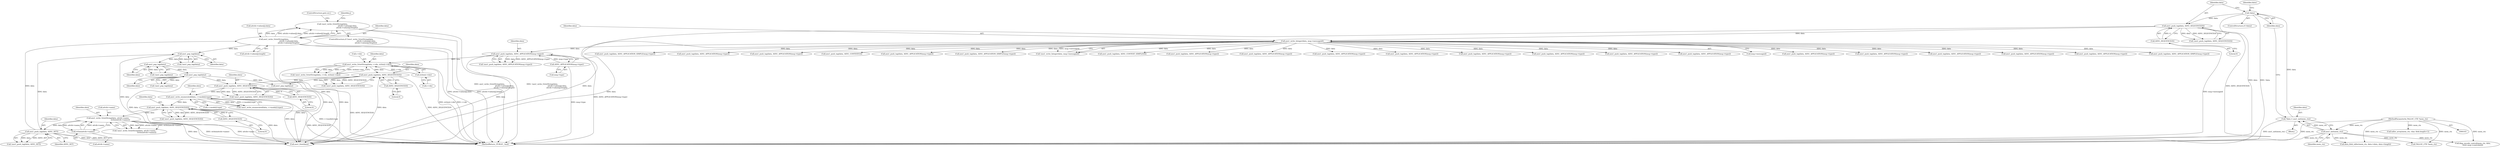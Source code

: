 digraph "0_samba_530d50a1abdcdf4d1775652d4c456c1274d83d8d@API" {
"1000782" [label="(Call,!asn1_write_OctetString(data,\n                                                       attrib->values[j].data,\n                                                      attrib->values[j].length))"];
"1000783" [label="(Call,asn1_write_OctetString(data,\n                                                       attrib->values[j].data,\n                                                      attrib->values[j].length))"];
"1000765" [label="(Call,asn1_push_tag(data, ASN1_SET))"];
"1000753" [label="(Call,asn1_write_OctetString(data, attrib->name,\n                                              strlen(attrib->name)))"];
"1000746" [label="(Call,asn1_push_tag(data, ASN1_SEQUENCE(0)))"];
"1000734" [label="(Call,asn1_write_enumerated(data, r->mods[i].type))"];
"1000727" [label="(Call,asn1_push_tag(data, ASN1_SEQUENCE(0)))"];
"1000812" [label="(Call,asn1_pop_tag(data))"];
"1000807" [label="(Call,asn1_pop_tag(data))"];
"1000802" [label="(Call,asn1_pop_tag(data))"];
"1000697" [label="(Call,asn1_push_tag(data, ASN1_SEQUENCE(0)))"];
"1000685" [label="(Call,asn1_write_OctetString(data, r->dn, strlen(r->dn)))"];
"1000676" [label="(Call,asn1_push_tag(data, ASN1_APPLICATION(msg->type)))"];
"1000129" [label="(Call,asn1_write_Integer(data, msg->messageid))"];
"1000122" [label="(Call,asn1_push_tag(data, ASN1_SEQUENCE(0)))"];
"1000116" [label="(Call,!data)"];
"1000109" [label="(Call,*data = asn1_init(mem_ctx))"];
"1000111" [label="(Call,asn1_init(mem_ctx))"];
"1000106" [label="(MethodParameterIn,TALLOC_CTX *mem_ctx)"];
"1000124" [label="(Call,ASN1_SEQUENCE(0))"];
"1000678" [label="(Call,ASN1_APPLICATION(msg->type))"];
"1000690" [label="(Call,strlen(r->dn))"];
"1000699" [label="(Call,ASN1_SEQUENCE(0))"];
"1000729" [label="(Call,ASN1_SEQUENCE(0))"];
"1000748" [label="(Call,ASN1_SEQUENCE(0))"];
"1000758" [label="(Call,strlen(attrib->name))"];
"1000506" [label="(Call,asn1_push_tag(data, ASN1_APPLICATION(msg->type)))"];
"1000728" [label="(Identifier,data)"];
"1000131" [label="(Call,msg->messageid)"];
"1000309" [label="(Call,asn1_push_tag(data, ASN1_APPLICATION(msg->type)))"];
"1000871" [label="(Call,asn1_push_tag(data, ASN1_APPLICATION(msg->type)))"];
"1000107" [label="(Block,)"];
"1000109" [label="(Call,*data = asn1_init(mem_ctx))"];
"1000678" [label="(Call,ASN1_APPLICATION(msg->type))"];
"1000691" [label="(Call,r->dn)"];
"1000123" [label="(Identifier,data)"];
"1000700" [label="(Literal,0)"];
"1000839" [label="(Call,asn1_push_tag(data, ASN1_APPLICATION(msg->type)))"];
"1000748" [label="(Call,ASN1_SEQUENCE(0))"];
"1000752" [label="(Call,!asn1_write_OctetString(data, attrib->name,\n                                              strlen(attrib->name)))"];
"1000684" [label="(Call,!asn1_write_OctetString(data, r->dn, strlen(r->dn)))"];
"1000749" [label="(Literal,0)"];
"1000802" [label="(Call,asn1_pop_tag(data))"];
"1001664" [label="(Call,TALLOC_CTX *mem_ctx)"];
"1000785" [label="(Call,attrib->values[j].data)"];
"1001671" [label="(Call,talloc_array(mem_ctx, char, blob.length+1))"];
"1000686" [label="(Identifier,data)"];
"1000122" [label="(Call,asn1_push_tag(data, ASN1_SEQUENCE(0)))"];
"1000733" [label="(Call,!asn1_write_enumerated(data, r->mods[i].type))"];
"1000687" [label="(Call,r->dn)"];
"1001414" [label="(Call,asn1_push_tag(data, ASN1_APPLICATION(msg->type)))"];
"1001646" [label="(Call,data_blob_talloc(mem_ctx, data->data, data->length))"];
"1000119" [label="(Identifier,false)"];
"1000735" [label="(Identifier,data)"];
"1000801" [label="(Call,!asn1_pop_tag(data))"];
"1000125" [label="(Literal,0)"];
"1000675" [label="(Call,!asn1_push_tag(data, ASN1_APPLICATION(msg->type)))"];
"1000676" [label="(Call,asn1_push_tag(data, ASN1_APPLICATION(msg->type)))"];
"1000784" [label="(Identifier,data)"];
"1000813" [label="(Identifier,data)"];
"1001310" [label="(Call,asn1_push_tag(data, ASN1_APPLICATION(msg->type)))"];
"1000792" [label="(Call,attrib->values[j].length)"];
"1000817" [label="(Call,asn1_pop_tag(data))"];
"1001044" [label="(Call,asn1_push_tag(data, ASN1_APPLICATION_SIMPLE(msg->type)))"];
"1000698" [label="(Identifier,data)"];
"1000121" [label="(Call,!asn1_push_tag(data, ASN1_SEQUENCE(0)))"];
"1000111" [label="(Call,asn1_init(mem_ctx))"];
"1001342" [label="(Call,asn1_push_tag(data, ASN1_APPLICATION_SIMPLE(msg->type)))"];
"1000745" [label="(Call,!asn1_push_tag(data, ASN1_SEQUENCE(0)))"];
"1000759" [label="(Call,attrib->name)"];
"1001082" [label="(Call,asn1_push_tag(data, ASN1_APPLICATION(msg->type)))"];
"1000747" [label="(Identifier,data)"];
"1001012" [label="(Call,asn1_push_tag(data, ASN1_APPLICATION(msg->type)))"];
"1000225" [label="(Call,asn1_push_tag(data, ASN1_CONTEXT(3)))"];
"1001233" [label="(Call,asn1_push_tag(data, ASN1_APPLICATION(msg->type)))"];
"1000112" [label="(Identifier,mem_ctx)"];
"1000754" [label="(Identifier,data)"];
"1000353" [label="(Call,asn1_push_tag(data, ASN1_APPLICATION_SIMPLE(msg->type)))"];
"1000781" [label="(ControlStructure,if (!asn1_write_OctetString(data,\n                                                       attrib->values[j].data,\n                                                      attrib->values[j].length)))"];
"1000110" [label="(Identifier,data)"];
"1000729" [label="(Call,ASN1_SEQUENCE(0))"];
"1000128" [label="(Call,!asn1_write_Integer(data, msg->messageid))"];
"1000811" [label="(Call,!asn1_pop_tag(data))"];
"1000195" [label="(Call,asn1_push_tag(data, ASN1_CONTEXT_SIMPLE(0)))"];
"1000764" [label="(Call,!asn1_push_tag(data, ASN1_SET))"];
"1000379" [label="(Call,asn1_push_tag(data, ASN1_APPLICATION(msg->type)))"];
"1000644" [label="(Call,asn1_push_tag(data, ASN1_APPLICATION(msg->type)))"];
"1000746" [label="(Call,asn1_push_tag(data, ASN1_SEQUENCE(0)))"];
"1000129" [label="(Call,asn1_write_Integer(data, msg->messageid))"];
"1001201" [label="(Call,asn1_push_tag(data, ASN1_APPLICATION(msg->type)))"];
"1000765" [label="(Call,asn1_push_tag(data, ASN1_SET))"];
"1000753" [label="(Call,asn1_write_OctetString(data, attrib->name,\n                                              strlen(attrib->name)))"];
"1001696" [label="(MethodReturn,_PUBLIC_ bool)"];
"1000730" [label="(Literal,0)"];
"1000153" [label="(Call,asn1_push_tag(data, ASN1_APPLICATION(msg->type)))"];
"1000130" [label="(Identifier,data)"];
"1000679" [label="(Call,msg->type)"];
"1000685" [label="(Call,asn1_write_OctetString(data, r->dn, strlen(r->dn)))"];
"1000726" [label="(Call,!asn1_push_tag(data, ASN1_SEQUENCE(0)))"];
"1000803" [label="(Identifier,data)"];
"1000734" [label="(Call,asn1_write_enumerated(data, r->mods[i].type))"];
"1000808" [label="(Identifier,data)"];
"1001611" [label="(Call,ldap_encode_control(mem_ctx, data,\n\t\t\t\t\t\t msg->controls[i]))"];
"1000766" [label="(Identifier,data)"];
"1000799" [label="(ControlStructure,goto err;)"];
"1001496" [label="(Call,asn1_push_tag(data, ASN1_APPLICATION(msg->type)))"];
"1000806" [label="(Call,!asn1_pop_tag(data))"];
"1000736" [label="(Call,r->mods[i].type)"];
"1000727" [label="(Call,asn1_push_tag(data, ASN1_SEQUENCE(0)))"];
"1001376" [label="(Call,asn1_push_tag(data, ASN1_APPLICATION(msg->type)))"];
"1000677" [label="(Identifier,data)"];
"1000767" [label="(Identifier,ASN1_SET)"];
"1000690" [label="(Call,strlen(r->dn))"];
"1001114" [label="(Call,asn1_push_tag(data, ASN1_APPLICATION(msg->type)))"];
"1000124" [label="(Call,ASN1_SEQUENCE(0))"];
"1000807" [label="(Call,asn1_pop_tag(data))"];
"1000755" [label="(Call,attrib->name)"];
"1000758" [label="(Call,strlen(attrib->name))"];
"1000812" [label="(Call,asn1_pop_tag(data))"];
"1000783" [label="(Call,asn1_write_OctetString(data,\n                                                       attrib->values[j].data,\n                                                      attrib->values[j].length))"];
"1000106" [label="(MethodParameterIn,TALLOC_CTX *mem_ctx)"];
"1000696" [label="(Call,!asn1_push_tag(data, ASN1_SEQUENCE(0)))"];
"1001659" [label="(Call,asn1_free(data))"];
"1000115" [label="(ControlStructure,if (!data))"];
"1000779" [label="(Identifier,j)"];
"1000699" [label="(Call,ASN1_SEQUENCE(0))"];
"1000116" [label="(Call,!data)"];
"1000117" [label="(Identifier,data)"];
"1000782" [label="(Call,!asn1_write_OctetString(data,\n                                                       attrib->values[j].data,\n                                                      attrib->values[j].length))"];
"1000697" [label="(Call,asn1_push_tag(data, ASN1_SEQUENCE(0)))"];
"1000782" -> "1000781"  [label="AST: "];
"1000782" -> "1000783"  [label="CFG: "];
"1000783" -> "1000782"  [label="AST: "];
"1000799" -> "1000782"  [label="CFG: "];
"1000779" -> "1000782"  [label="CFG: "];
"1000782" -> "1001696"  [label="DDG: asn1_write_OctetString(data,\n                                                       attrib->values[j].data,\n                                                      attrib->values[j].length)"];
"1000782" -> "1001696"  [label="DDG: !asn1_write_OctetString(data,\n                                                       attrib->values[j].data,\n                                                      attrib->values[j].length)"];
"1000783" -> "1000782"  [label="DDG: data"];
"1000783" -> "1000782"  [label="DDG: attrib->values[j].data"];
"1000783" -> "1000782"  [label="DDG: attrib->values[j].length"];
"1000783" -> "1000792"  [label="CFG: "];
"1000784" -> "1000783"  [label="AST: "];
"1000785" -> "1000783"  [label="AST: "];
"1000792" -> "1000783"  [label="AST: "];
"1000783" -> "1001696"  [label="DDG: attrib->values[j].data"];
"1000783" -> "1001696"  [label="DDG: attrib->values[j].length"];
"1000765" -> "1000783"  [label="DDG: data"];
"1000783" -> "1000802"  [label="DDG: data"];
"1000783" -> "1001659"  [label="DDG: data"];
"1000765" -> "1000764"  [label="AST: "];
"1000765" -> "1000767"  [label="CFG: "];
"1000766" -> "1000765"  [label="AST: "];
"1000767" -> "1000765"  [label="AST: "];
"1000764" -> "1000765"  [label="CFG: "];
"1000765" -> "1001696"  [label="DDG: ASN1_SET"];
"1000765" -> "1000764"  [label="DDG: data"];
"1000765" -> "1000764"  [label="DDG: ASN1_SET"];
"1000753" -> "1000765"  [label="DDG: data"];
"1000765" -> "1000802"  [label="DDG: data"];
"1000765" -> "1001659"  [label="DDG: data"];
"1000753" -> "1000752"  [label="AST: "];
"1000753" -> "1000758"  [label="CFG: "];
"1000754" -> "1000753"  [label="AST: "];
"1000755" -> "1000753"  [label="AST: "];
"1000758" -> "1000753"  [label="AST: "];
"1000752" -> "1000753"  [label="CFG: "];
"1000753" -> "1001696"  [label="DDG: strlen(attrib->name)"];
"1000753" -> "1001696"  [label="DDG: attrib->name"];
"1000753" -> "1000752"  [label="DDG: data"];
"1000753" -> "1000752"  [label="DDG: attrib->name"];
"1000753" -> "1000752"  [label="DDG: strlen(attrib->name)"];
"1000746" -> "1000753"  [label="DDG: data"];
"1000758" -> "1000753"  [label="DDG: attrib->name"];
"1000753" -> "1000758"  [label="DDG: attrib->name"];
"1000753" -> "1001659"  [label="DDG: data"];
"1000746" -> "1000745"  [label="AST: "];
"1000746" -> "1000748"  [label="CFG: "];
"1000747" -> "1000746"  [label="AST: "];
"1000748" -> "1000746"  [label="AST: "];
"1000745" -> "1000746"  [label="CFG: "];
"1000746" -> "1001696"  [label="DDG: ASN1_SEQUENCE(0)"];
"1000746" -> "1000745"  [label="DDG: data"];
"1000746" -> "1000745"  [label="DDG: ASN1_SEQUENCE(0)"];
"1000734" -> "1000746"  [label="DDG: data"];
"1000748" -> "1000746"  [label="DDG: 0"];
"1000746" -> "1001659"  [label="DDG: data"];
"1000734" -> "1000733"  [label="AST: "];
"1000734" -> "1000736"  [label="CFG: "];
"1000735" -> "1000734"  [label="AST: "];
"1000736" -> "1000734"  [label="AST: "];
"1000733" -> "1000734"  [label="CFG: "];
"1000734" -> "1001696"  [label="DDG: r->mods[i].type"];
"1000734" -> "1000733"  [label="DDG: data"];
"1000734" -> "1000733"  [label="DDG: r->mods[i].type"];
"1000727" -> "1000734"  [label="DDG: data"];
"1000734" -> "1001659"  [label="DDG: data"];
"1000727" -> "1000726"  [label="AST: "];
"1000727" -> "1000729"  [label="CFG: "];
"1000728" -> "1000727"  [label="AST: "];
"1000729" -> "1000727"  [label="AST: "];
"1000726" -> "1000727"  [label="CFG: "];
"1000727" -> "1001696"  [label="DDG: ASN1_SEQUENCE(0)"];
"1000727" -> "1000726"  [label="DDG: data"];
"1000727" -> "1000726"  [label="DDG: ASN1_SEQUENCE(0)"];
"1000812" -> "1000727"  [label="DDG: data"];
"1000697" -> "1000727"  [label="DDG: data"];
"1000729" -> "1000727"  [label="DDG: 0"];
"1000727" -> "1001659"  [label="DDG: data"];
"1000812" -> "1000811"  [label="AST: "];
"1000812" -> "1000813"  [label="CFG: "];
"1000813" -> "1000812"  [label="AST: "];
"1000811" -> "1000812"  [label="CFG: "];
"1000812" -> "1000811"  [label="DDG: data"];
"1000807" -> "1000812"  [label="DDG: data"];
"1000812" -> "1000817"  [label="DDG: data"];
"1000812" -> "1001659"  [label="DDG: data"];
"1000807" -> "1000806"  [label="AST: "];
"1000807" -> "1000808"  [label="CFG: "];
"1000808" -> "1000807"  [label="AST: "];
"1000806" -> "1000807"  [label="CFG: "];
"1000807" -> "1000806"  [label="DDG: data"];
"1000802" -> "1000807"  [label="DDG: data"];
"1000807" -> "1001659"  [label="DDG: data"];
"1000802" -> "1000801"  [label="AST: "];
"1000802" -> "1000803"  [label="CFG: "];
"1000803" -> "1000802"  [label="AST: "];
"1000801" -> "1000802"  [label="CFG: "];
"1000802" -> "1000801"  [label="DDG: data"];
"1000802" -> "1001659"  [label="DDG: data"];
"1000697" -> "1000696"  [label="AST: "];
"1000697" -> "1000699"  [label="CFG: "];
"1000698" -> "1000697"  [label="AST: "];
"1000699" -> "1000697"  [label="AST: "];
"1000696" -> "1000697"  [label="CFG: "];
"1000697" -> "1001696"  [label="DDG: ASN1_SEQUENCE(0)"];
"1000697" -> "1000696"  [label="DDG: data"];
"1000697" -> "1000696"  [label="DDG: ASN1_SEQUENCE(0)"];
"1000685" -> "1000697"  [label="DDG: data"];
"1000699" -> "1000697"  [label="DDG: 0"];
"1000697" -> "1000817"  [label="DDG: data"];
"1000697" -> "1001659"  [label="DDG: data"];
"1000685" -> "1000684"  [label="AST: "];
"1000685" -> "1000690"  [label="CFG: "];
"1000686" -> "1000685"  [label="AST: "];
"1000687" -> "1000685"  [label="AST: "];
"1000690" -> "1000685"  [label="AST: "];
"1000684" -> "1000685"  [label="CFG: "];
"1000685" -> "1001696"  [label="DDG: strlen(r->dn)"];
"1000685" -> "1001696"  [label="DDG: r->dn"];
"1000685" -> "1000684"  [label="DDG: data"];
"1000685" -> "1000684"  [label="DDG: r->dn"];
"1000685" -> "1000684"  [label="DDG: strlen(r->dn)"];
"1000676" -> "1000685"  [label="DDG: data"];
"1000690" -> "1000685"  [label="DDG: r->dn"];
"1000685" -> "1001659"  [label="DDG: data"];
"1000676" -> "1000675"  [label="AST: "];
"1000676" -> "1000678"  [label="CFG: "];
"1000677" -> "1000676"  [label="AST: "];
"1000678" -> "1000676"  [label="AST: "];
"1000675" -> "1000676"  [label="CFG: "];
"1000676" -> "1001696"  [label="DDG: ASN1_APPLICATION(msg->type)"];
"1000676" -> "1000675"  [label="DDG: data"];
"1000676" -> "1000675"  [label="DDG: ASN1_APPLICATION(msg->type)"];
"1000129" -> "1000676"  [label="DDG: data"];
"1000678" -> "1000676"  [label="DDG: msg->type"];
"1000676" -> "1001659"  [label="DDG: data"];
"1000129" -> "1000128"  [label="AST: "];
"1000129" -> "1000131"  [label="CFG: "];
"1000130" -> "1000129"  [label="AST: "];
"1000131" -> "1000129"  [label="AST: "];
"1000128" -> "1000129"  [label="CFG: "];
"1000129" -> "1001696"  [label="DDG: msg->messageid"];
"1000129" -> "1000128"  [label="DDG: data"];
"1000129" -> "1000128"  [label="DDG: msg->messageid"];
"1000122" -> "1000129"  [label="DDG: data"];
"1000129" -> "1000153"  [label="DDG: data"];
"1000129" -> "1000195"  [label="DDG: data"];
"1000129" -> "1000225"  [label="DDG: data"];
"1000129" -> "1000309"  [label="DDG: data"];
"1000129" -> "1000353"  [label="DDG: data"];
"1000129" -> "1000379"  [label="DDG: data"];
"1000129" -> "1000506"  [label="DDG: data"];
"1000129" -> "1000644"  [label="DDG: data"];
"1000129" -> "1000839"  [label="DDG: data"];
"1000129" -> "1000871"  [label="DDG: data"];
"1000129" -> "1001012"  [label="DDG: data"];
"1000129" -> "1001044"  [label="DDG: data"];
"1000129" -> "1001082"  [label="DDG: data"];
"1000129" -> "1001114"  [label="DDG: data"];
"1000129" -> "1001201"  [label="DDG: data"];
"1000129" -> "1001233"  [label="DDG: data"];
"1000129" -> "1001310"  [label="DDG: data"];
"1000129" -> "1001342"  [label="DDG: data"];
"1000129" -> "1001376"  [label="DDG: data"];
"1000129" -> "1001414"  [label="DDG: data"];
"1000129" -> "1001496"  [label="DDG: data"];
"1000129" -> "1001659"  [label="DDG: data"];
"1000122" -> "1000121"  [label="AST: "];
"1000122" -> "1000124"  [label="CFG: "];
"1000123" -> "1000122"  [label="AST: "];
"1000124" -> "1000122"  [label="AST: "];
"1000121" -> "1000122"  [label="CFG: "];
"1000122" -> "1001696"  [label="DDG: ASN1_SEQUENCE(0)"];
"1000122" -> "1000121"  [label="DDG: data"];
"1000122" -> "1000121"  [label="DDG: ASN1_SEQUENCE(0)"];
"1000116" -> "1000122"  [label="DDG: data"];
"1000124" -> "1000122"  [label="DDG: 0"];
"1000122" -> "1001659"  [label="DDG: data"];
"1000116" -> "1000115"  [label="AST: "];
"1000116" -> "1000117"  [label="CFG: "];
"1000117" -> "1000116"  [label="AST: "];
"1000119" -> "1000116"  [label="CFG: "];
"1000123" -> "1000116"  [label="CFG: "];
"1000116" -> "1001696"  [label="DDG: data"];
"1000116" -> "1001696"  [label="DDG: !data"];
"1000109" -> "1000116"  [label="DDG: data"];
"1000109" -> "1000107"  [label="AST: "];
"1000109" -> "1000111"  [label="CFG: "];
"1000110" -> "1000109"  [label="AST: "];
"1000111" -> "1000109"  [label="AST: "];
"1000117" -> "1000109"  [label="CFG: "];
"1000109" -> "1001696"  [label="DDG: asn1_init(mem_ctx)"];
"1000111" -> "1000109"  [label="DDG: mem_ctx"];
"1000111" -> "1000112"  [label="CFG: "];
"1000112" -> "1000111"  [label="AST: "];
"1000111" -> "1001696"  [label="DDG: mem_ctx"];
"1000106" -> "1000111"  [label="DDG: mem_ctx"];
"1000111" -> "1001611"  [label="DDG: mem_ctx"];
"1000111" -> "1001646"  [label="DDG: mem_ctx"];
"1000111" -> "1001664"  [label="DDG: mem_ctx"];
"1000106" -> "1000103"  [label="AST: "];
"1000106" -> "1001696"  [label="DDG: mem_ctx"];
"1000106" -> "1001611"  [label="DDG: mem_ctx"];
"1000106" -> "1001646"  [label="DDG: mem_ctx"];
"1000106" -> "1001664"  [label="DDG: mem_ctx"];
"1000106" -> "1001671"  [label="DDG: mem_ctx"];
"1000124" -> "1000125"  [label="CFG: "];
"1000125" -> "1000124"  [label="AST: "];
"1000678" -> "1000679"  [label="CFG: "];
"1000679" -> "1000678"  [label="AST: "];
"1000678" -> "1001696"  [label="DDG: msg->type"];
"1000690" -> "1000691"  [label="CFG: "];
"1000691" -> "1000690"  [label="AST: "];
"1000699" -> "1000700"  [label="CFG: "];
"1000700" -> "1000699"  [label="AST: "];
"1000729" -> "1000730"  [label="CFG: "];
"1000730" -> "1000729"  [label="AST: "];
"1000748" -> "1000749"  [label="CFG: "];
"1000749" -> "1000748"  [label="AST: "];
"1000758" -> "1000759"  [label="CFG: "];
"1000759" -> "1000758"  [label="AST: "];
}
